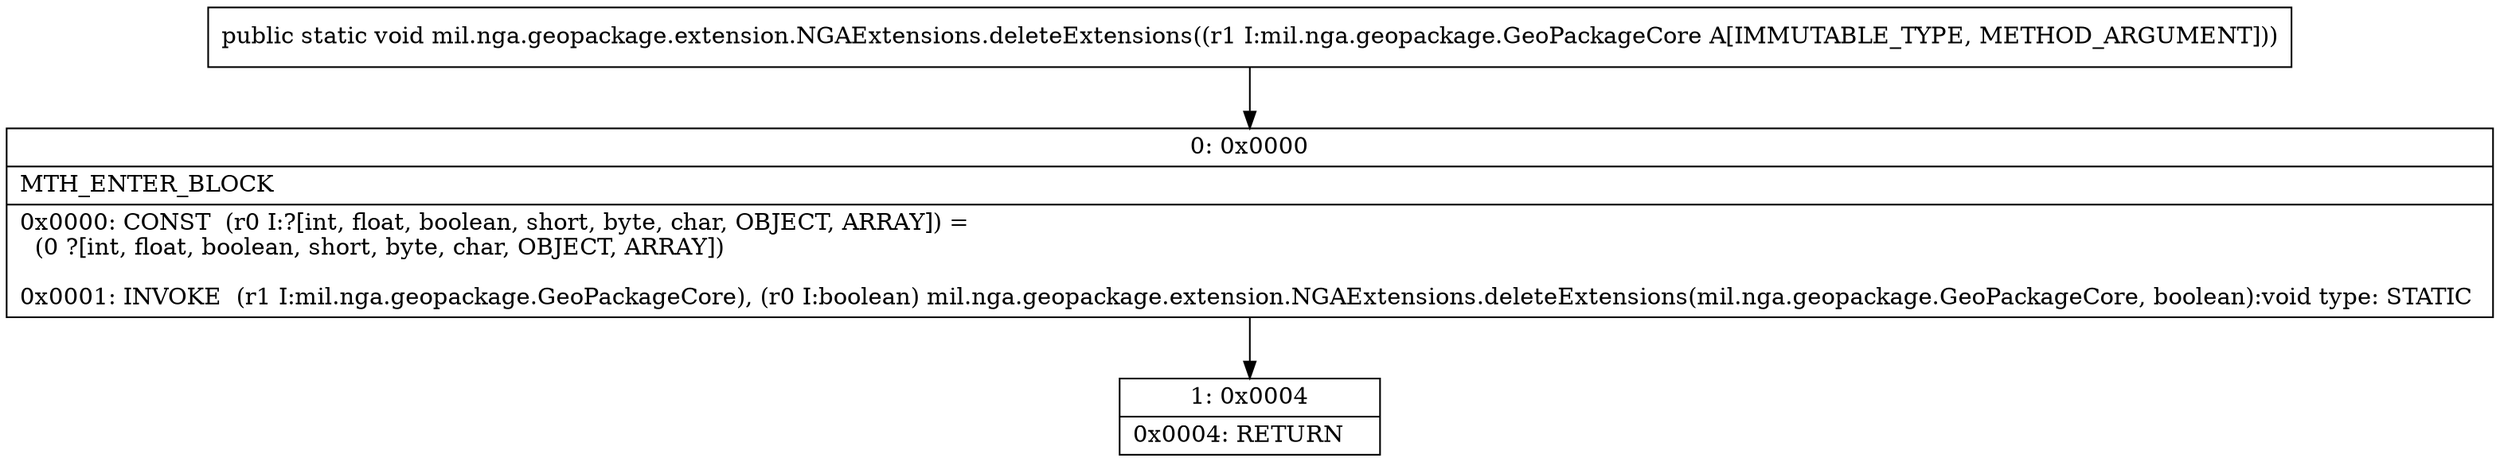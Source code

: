 digraph "CFG formil.nga.geopackage.extension.NGAExtensions.deleteExtensions(Lmil\/nga\/geopackage\/GeoPackageCore;)V" {
Node_0 [shape=record,label="{0\:\ 0x0000|MTH_ENTER_BLOCK\l|0x0000: CONST  (r0 I:?[int, float, boolean, short, byte, char, OBJECT, ARRAY]) = \l  (0 ?[int, float, boolean, short, byte, char, OBJECT, ARRAY])\l \l0x0001: INVOKE  (r1 I:mil.nga.geopackage.GeoPackageCore), (r0 I:boolean) mil.nga.geopackage.extension.NGAExtensions.deleteExtensions(mil.nga.geopackage.GeoPackageCore, boolean):void type: STATIC \l}"];
Node_1 [shape=record,label="{1\:\ 0x0004|0x0004: RETURN   \l}"];
MethodNode[shape=record,label="{public static void mil.nga.geopackage.extension.NGAExtensions.deleteExtensions((r1 I:mil.nga.geopackage.GeoPackageCore A[IMMUTABLE_TYPE, METHOD_ARGUMENT])) }"];
MethodNode -> Node_0;
Node_0 -> Node_1;
}

